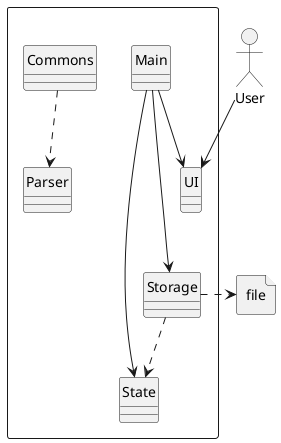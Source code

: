 @startuml
allowmixing
hide circle
skinparam classAttributeIconSize 0

Package " "<<Rectangle>>{
    Class UI
    Class Storage
    Class State
    Class Main
    Class Commons
    Class Parser
}

actor "User" as User
file "file" as File

Main --> UI
Main -> State
Main ---> Storage

Commons .down.> Parser

Storage ..> State
Storage .right.>File
User --> UI
@enduml